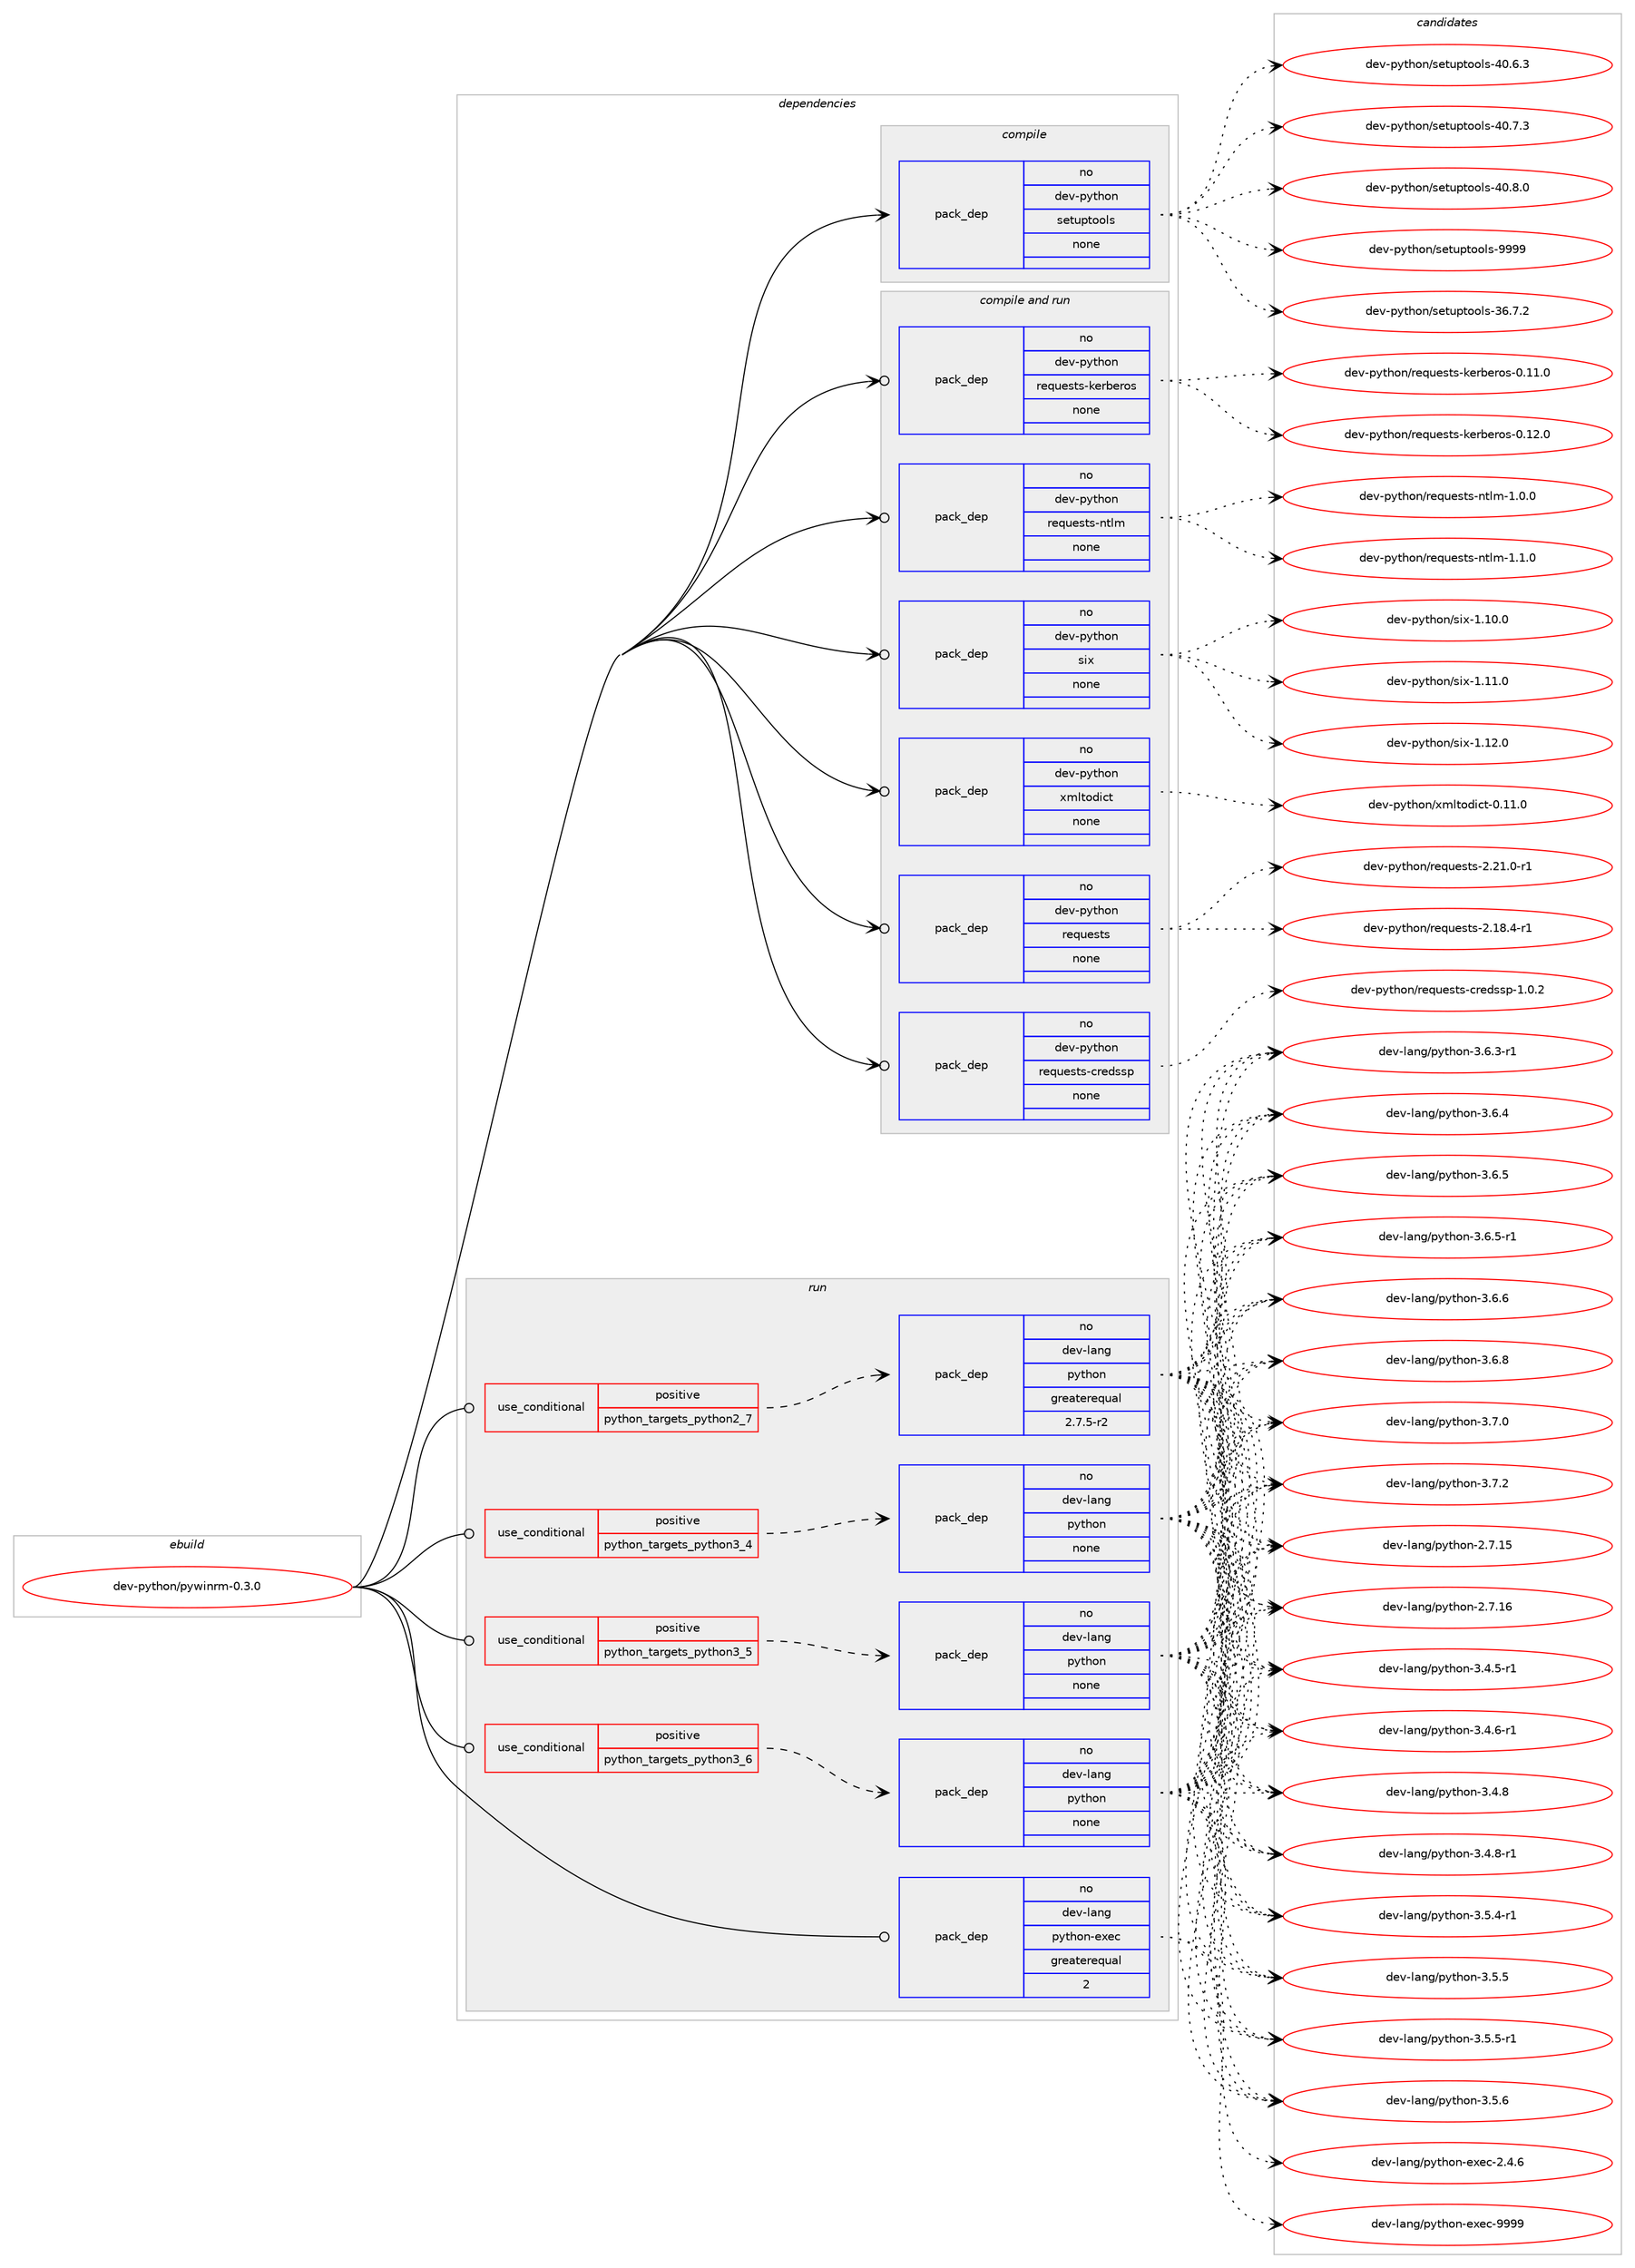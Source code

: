 digraph prolog {

# *************
# Graph options
# *************

newrank=true;
concentrate=true;
compound=true;
graph [rankdir=LR,fontname=Helvetica,fontsize=10,ranksep=1.5];#, ranksep=2.5, nodesep=0.2];
edge  [arrowhead=vee];
node  [fontname=Helvetica,fontsize=10];

# **********
# The ebuild
# **********

subgraph cluster_leftcol {
color=gray;
rank=same;
label=<<i>ebuild</i>>;
id [label="dev-python/pywinrm-0.3.0", color=red, width=4, href="../dev-python/pywinrm-0.3.0.svg"];
}

# ****************
# The dependencies
# ****************

subgraph cluster_midcol {
color=gray;
label=<<i>dependencies</i>>;
subgraph cluster_compile {
fillcolor="#eeeeee";
style=filled;
label=<<i>compile</i>>;
subgraph pack1030951 {
dependency1437641 [label=<<TABLE BORDER="0" CELLBORDER="1" CELLSPACING="0" CELLPADDING="4" WIDTH="220"><TR><TD ROWSPAN="6" CELLPADDING="30">pack_dep</TD></TR><TR><TD WIDTH="110">no</TD></TR><TR><TD>dev-python</TD></TR><TR><TD>setuptools</TD></TR><TR><TD>none</TD></TR><TR><TD></TD></TR></TABLE>>, shape=none, color=blue];
}
id:e -> dependency1437641:w [weight=20,style="solid",arrowhead="vee"];
}
subgraph cluster_compileandrun {
fillcolor="#eeeeee";
style=filled;
label=<<i>compile and run</i>>;
subgraph pack1030952 {
dependency1437642 [label=<<TABLE BORDER="0" CELLBORDER="1" CELLSPACING="0" CELLPADDING="4" WIDTH="220"><TR><TD ROWSPAN="6" CELLPADDING="30">pack_dep</TD></TR><TR><TD WIDTH="110">no</TD></TR><TR><TD>dev-python</TD></TR><TR><TD>requests</TD></TR><TR><TD>none</TD></TR><TR><TD></TD></TR></TABLE>>, shape=none, color=blue];
}
id:e -> dependency1437642:w [weight=20,style="solid",arrowhead="odotvee"];
subgraph pack1030953 {
dependency1437643 [label=<<TABLE BORDER="0" CELLBORDER="1" CELLSPACING="0" CELLPADDING="4" WIDTH="220"><TR><TD ROWSPAN="6" CELLPADDING="30">pack_dep</TD></TR><TR><TD WIDTH="110">no</TD></TR><TR><TD>dev-python</TD></TR><TR><TD>requests-credssp</TD></TR><TR><TD>none</TD></TR><TR><TD></TD></TR></TABLE>>, shape=none, color=blue];
}
id:e -> dependency1437643:w [weight=20,style="solid",arrowhead="odotvee"];
subgraph pack1030954 {
dependency1437644 [label=<<TABLE BORDER="0" CELLBORDER="1" CELLSPACING="0" CELLPADDING="4" WIDTH="220"><TR><TD ROWSPAN="6" CELLPADDING="30">pack_dep</TD></TR><TR><TD WIDTH="110">no</TD></TR><TR><TD>dev-python</TD></TR><TR><TD>requests-kerberos</TD></TR><TR><TD>none</TD></TR><TR><TD></TD></TR></TABLE>>, shape=none, color=blue];
}
id:e -> dependency1437644:w [weight=20,style="solid",arrowhead="odotvee"];
subgraph pack1030955 {
dependency1437645 [label=<<TABLE BORDER="0" CELLBORDER="1" CELLSPACING="0" CELLPADDING="4" WIDTH="220"><TR><TD ROWSPAN="6" CELLPADDING="30">pack_dep</TD></TR><TR><TD WIDTH="110">no</TD></TR><TR><TD>dev-python</TD></TR><TR><TD>requests-ntlm</TD></TR><TR><TD>none</TD></TR><TR><TD></TD></TR></TABLE>>, shape=none, color=blue];
}
id:e -> dependency1437645:w [weight=20,style="solid",arrowhead="odotvee"];
subgraph pack1030956 {
dependency1437646 [label=<<TABLE BORDER="0" CELLBORDER="1" CELLSPACING="0" CELLPADDING="4" WIDTH="220"><TR><TD ROWSPAN="6" CELLPADDING="30">pack_dep</TD></TR><TR><TD WIDTH="110">no</TD></TR><TR><TD>dev-python</TD></TR><TR><TD>six</TD></TR><TR><TD>none</TD></TR><TR><TD></TD></TR></TABLE>>, shape=none, color=blue];
}
id:e -> dependency1437646:w [weight=20,style="solid",arrowhead="odotvee"];
subgraph pack1030957 {
dependency1437647 [label=<<TABLE BORDER="0" CELLBORDER="1" CELLSPACING="0" CELLPADDING="4" WIDTH="220"><TR><TD ROWSPAN="6" CELLPADDING="30">pack_dep</TD></TR><TR><TD WIDTH="110">no</TD></TR><TR><TD>dev-python</TD></TR><TR><TD>xmltodict</TD></TR><TR><TD>none</TD></TR><TR><TD></TD></TR></TABLE>>, shape=none, color=blue];
}
id:e -> dependency1437647:w [weight=20,style="solid",arrowhead="odotvee"];
}
subgraph cluster_run {
fillcolor="#eeeeee";
style=filled;
label=<<i>run</i>>;
subgraph cond383331 {
dependency1437648 [label=<<TABLE BORDER="0" CELLBORDER="1" CELLSPACING="0" CELLPADDING="4"><TR><TD ROWSPAN="3" CELLPADDING="10">use_conditional</TD></TR><TR><TD>positive</TD></TR><TR><TD>python_targets_python2_7</TD></TR></TABLE>>, shape=none, color=red];
subgraph pack1030958 {
dependency1437649 [label=<<TABLE BORDER="0" CELLBORDER="1" CELLSPACING="0" CELLPADDING="4" WIDTH="220"><TR><TD ROWSPAN="6" CELLPADDING="30">pack_dep</TD></TR><TR><TD WIDTH="110">no</TD></TR><TR><TD>dev-lang</TD></TR><TR><TD>python</TD></TR><TR><TD>greaterequal</TD></TR><TR><TD>2.7.5-r2</TD></TR></TABLE>>, shape=none, color=blue];
}
dependency1437648:e -> dependency1437649:w [weight=20,style="dashed",arrowhead="vee"];
}
id:e -> dependency1437648:w [weight=20,style="solid",arrowhead="odot"];
subgraph cond383332 {
dependency1437650 [label=<<TABLE BORDER="0" CELLBORDER="1" CELLSPACING="0" CELLPADDING="4"><TR><TD ROWSPAN="3" CELLPADDING="10">use_conditional</TD></TR><TR><TD>positive</TD></TR><TR><TD>python_targets_python3_4</TD></TR></TABLE>>, shape=none, color=red];
subgraph pack1030959 {
dependency1437651 [label=<<TABLE BORDER="0" CELLBORDER="1" CELLSPACING="0" CELLPADDING="4" WIDTH="220"><TR><TD ROWSPAN="6" CELLPADDING="30">pack_dep</TD></TR><TR><TD WIDTH="110">no</TD></TR><TR><TD>dev-lang</TD></TR><TR><TD>python</TD></TR><TR><TD>none</TD></TR><TR><TD></TD></TR></TABLE>>, shape=none, color=blue];
}
dependency1437650:e -> dependency1437651:w [weight=20,style="dashed",arrowhead="vee"];
}
id:e -> dependency1437650:w [weight=20,style="solid",arrowhead="odot"];
subgraph cond383333 {
dependency1437652 [label=<<TABLE BORDER="0" CELLBORDER="1" CELLSPACING="0" CELLPADDING="4"><TR><TD ROWSPAN="3" CELLPADDING="10">use_conditional</TD></TR><TR><TD>positive</TD></TR><TR><TD>python_targets_python3_5</TD></TR></TABLE>>, shape=none, color=red];
subgraph pack1030960 {
dependency1437653 [label=<<TABLE BORDER="0" CELLBORDER="1" CELLSPACING="0" CELLPADDING="4" WIDTH="220"><TR><TD ROWSPAN="6" CELLPADDING="30">pack_dep</TD></TR><TR><TD WIDTH="110">no</TD></TR><TR><TD>dev-lang</TD></TR><TR><TD>python</TD></TR><TR><TD>none</TD></TR><TR><TD></TD></TR></TABLE>>, shape=none, color=blue];
}
dependency1437652:e -> dependency1437653:w [weight=20,style="dashed",arrowhead="vee"];
}
id:e -> dependency1437652:w [weight=20,style="solid",arrowhead="odot"];
subgraph cond383334 {
dependency1437654 [label=<<TABLE BORDER="0" CELLBORDER="1" CELLSPACING="0" CELLPADDING="4"><TR><TD ROWSPAN="3" CELLPADDING="10">use_conditional</TD></TR><TR><TD>positive</TD></TR><TR><TD>python_targets_python3_6</TD></TR></TABLE>>, shape=none, color=red];
subgraph pack1030961 {
dependency1437655 [label=<<TABLE BORDER="0" CELLBORDER="1" CELLSPACING="0" CELLPADDING="4" WIDTH="220"><TR><TD ROWSPAN="6" CELLPADDING="30">pack_dep</TD></TR><TR><TD WIDTH="110">no</TD></TR><TR><TD>dev-lang</TD></TR><TR><TD>python</TD></TR><TR><TD>none</TD></TR><TR><TD></TD></TR></TABLE>>, shape=none, color=blue];
}
dependency1437654:e -> dependency1437655:w [weight=20,style="dashed",arrowhead="vee"];
}
id:e -> dependency1437654:w [weight=20,style="solid",arrowhead="odot"];
subgraph pack1030962 {
dependency1437656 [label=<<TABLE BORDER="0" CELLBORDER="1" CELLSPACING="0" CELLPADDING="4" WIDTH="220"><TR><TD ROWSPAN="6" CELLPADDING="30">pack_dep</TD></TR><TR><TD WIDTH="110">no</TD></TR><TR><TD>dev-lang</TD></TR><TR><TD>python-exec</TD></TR><TR><TD>greaterequal</TD></TR><TR><TD>2</TD></TR></TABLE>>, shape=none, color=blue];
}
id:e -> dependency1437656:w [weight=20,style="solid",arrowhead="odot"];
}
}

# **************
# The candidates
# **************

subgraph cluster_choices {
rank=same;
color=gray;
label=<<i>candidates</i>>;

subgraph choice1030951 {
color=black;
nodesep=1;
choice100101118451121211161041111104711510111611711211611111110811545515446554650 [label="dev-python/setuptools-36.7.2", color=red, width=4,href="../dev-python/setuptools-36.7.2.svg"];
choice100101118451121211161041111104711510111611711211611111110811545524846544651 [label="dev-python/setuptools-40.6.3", color=red, width=4,href="../dev-python/setuptools-40.6.3.svg"];
choice100101118451121211161041111104711510111611711211611111110811545524846554651 [label="dev-python/setuptools-40.7.3", color=red, width=4,href="../dev-python/setuptools-40.7.3.svg"];
choice100101118451121211161041111104711510111611711211611111110811545524846564648 [label="dev-python/setuptools-40.8.0", color=red, width=4,href="../dev-python/setuptools-40.8.0.svg"];
choice10010111845112121116104111110471151011161171121161111111081154557575757 [label="dev-python/setuptools-9999", color=red, width=4,href="../dev-python/setuptools-9999.svg"];
dependency1437641:e -> choice100101118451121211161041111104711510111611711211611111110811545515446554650:w [style=dotted,weight="100"];
dependency1437641:e -> choice100101118451121211161041111104711510111611711211611111110811545524846544651:w [style=dotted,weight="100"];
dependency1437641:e -> choice100101118451121211161041111104711510111611711211611111110811545524846554651:w [style=dotted,weight="100"];
dependency1437641:e -> choice100101118451121211161041111104711510111611711211611111110811545524846564648:w [style=dotted,weight="100"];
dependency1437641:e -> choice10010111845112121116104111110471151011161171121161111111081154557575757:w [style=dotted,weight="100"];
}
subgraph choice1030952 {
color=black;
nodesep=1;
choice1001011184511212111610411111047114101113117101115116115455046495646524511449 [label="dev-python/requests-2.18.4-r1", color=red, width=4,href="../dev-python/requests-2.18.4-r1.svg"];
choice1001011184511212111610411111047114101113117101115116115455046504946484511449 [label="dev-python/requests-2.21.0-r1", color=red, width=4,href="../dev-python/requests-2.21.0-r1.svg"];
dependency1437642:e -> choice1001011184511212111610411111047114101113117101115116115455046495646524511449:w [style=dotted,weight="100"];
dependency1437642:e -> choice1001011184511212111610411111047114101113117101115116115455046504946484511449:w [style=dotted,weight="100"];
}
subgraph choice1030953 {
color=black;
nodesep=1;
choice10010111845112121116104111110471141011131171011151161154599114101100115115112454946484650 [label="dev-python/requests-credssp-1.0.2", color=red, width=4,href="../dev-python/requests-credssp-1.0.2.svg"];
dependency1437643:e -> choice10010111845112121116104111110471141011131171011151161154599114101100115115112454946484650:w [style=dotted,weight="100"];
}
subgraph choice1030954 {
color=black;
nodesep=1;
choice1001011184511212111610411111047114101113117101115116115451071011149810111411111545484649494648 [label="dev-python/requests-kerberos-0.11.0", color=red, width=4,href="../dev-python/requests-kerberos-0.11.0.svg"];
choice1001011184511212111610411111047114101113117101115116115451071011149810111411111545484649504648 [label="dev-python/requests-kerberos-0.12.0", color=red, width=4,href="../dev-python/requests-kerberos-0.12.0.svg"];
dependency1437644:e -> choice1001011184511212111610411111047114101113117101115116115451071011149810111411111545484649494648:w [style=dotted,weight="100"];
dependency1437644:e -> choice1001011184511212111610411111047114101113117101115116115451071011149810111411111545484649504648:w [style=dotted,weight="100"];
}
subgraph choice1030955 {
color=black;
nodesep=1;
choice100101118451121211161041111104711410111311710111511611545110116108109454946484648 [label="dev-python/requests-ntlm-1.0.0", color=red, width=4,href="../dev-python/requests-ntlm-1.0.0.svg"];
choice100101118451121211161041111104711410111311710111511611545110116108109454946494648 [label="dev-python/requests-ntlm-1.1.0", color=red, width=4,href="../dev-python/requests-ntlm-1.1.0.svg"];
dependency1437645:e -> choice100101118451121211161041111104711410111311710111511611545110116108109454946484648:w [style=dotted,weight="100"];
dependency1437645:e -> choice100101118451121211161041111104711410111311710111511611545110116108109454946494648:w [style=dotted,weight="100"];
}
subgraph choice1030956 {
color=black;
nodesep=1;
choice100101118451121211161041111104711510512045494649484648 [label="dev-python/six-1.10.0", color=red, width=4,href="../dev-python/six-1.10.0.svg"];
choice100101118451121211161041111104711510512045494649494648 [label="dev-python/six-1.11.0", color=red, width=4,href="../dev-python/six-1.11.0.svg"];
choice100101118451121211161041111104711510512045494649504648 [label="dev-python/six-1.12.0", color=red, width=4,href="../dev-python/six-1.12.0.svg"];
dependency1437646:e -> choice100101118451121211161041111104711510512045494649484648:w [style=dotted,weight="100"];
dependency1437646:e -> choice100101118451121211161041111104711510512045494649494648:w [style=dotted,weight="100"];
dependency1437646:e -> choice100101118451121211161041111104711510512045494649504648:w [style=dotted,weight="100"];
}
subgraph choice1030957 {
color=black;
nodesep=1;
choice10010111845112121116104111110471201091081161111001059911645484649494648 [label="dev-python/xmltodict-0.11.0", color=red, width=4,href="../dev-python/xmltodict-0.11.0.svg"];
dependency1437647:e -> choice10010111845112121116104111110471201091081161111001059911645484649494648:w [style=dotted,weight="100"];
}
subgraph choice1030958 {
color=black;
nodesep=1;
choice10010111845108971101034711212111610411111045504655464953 [label="dev-lang/python-2.7.15", color=red, width=4,href="../dev-lang/python-2.7.15.svg"];
choice10010111845108971101034711212111610411111045504655464954 [label="dev-lang/python-2.7.16", color=red, width=4,href="../dev-lang/python-2.7.16.svg"];
choice1001011184510897110103471121211161041111104551465246534511449 [label="dev-lang/python-3.4.5-r1", color=red, width=4,href="../dev-lang/python-3.4.5-r1.svg"];
choice1001011184510897110103471121211161041111104551465246544511449 [label="dev-lang/python-3.4.6-r1", color=red, width=4,href="../dev-lang/python-3.4.6-r1.svg"];
choice100101118451089711010347112121116104111110455146524656 [label="dev-lang/python-3.4.8", color=red, width=4,href="../dev-lang/python-3.4.8.svg"];
choice1001011184510897110103471121211161041111104551465246564511449 [label="dev-lang/python-3.4.8-r1", color=red, width=4,href="../dev-lang/python-3.4.8-r1.svg"];
choice1001011184510897110103471121211161041111104551465346524511449 [label="dev-lang/python-3.5.4-r1", color=red, width=4,href="../dev-lang/python-3.5.4-r1.svg"];
choice100101118451089711010347112121116104111110455146534653 [label="dev-lang/python-3.5.5", color=red, width=4,href="../dev-lang/python-3.5.5.svg"];
choice1001011184510897110103471121211161041111104551465346534511449 [label="dev-lang/python-3.5.5-r1", color=red, width=4,href="../dev-lang/python-3.5.5-r1.svg"];
choice100101118451089711010347112121116104111110455146534654 [label="dev-lang/python-3.5.6", color=red, width=4,href="../dev-lang/python-3.5.6.svg"];
choice1001011184510897110103471121211161041111104551465446514511449 [label="dev-lang/python-3.6.3-r1", color=red, width=4,href="../dev-lang/python-3.6.3-r1.svg"];
choice100101118451089711010347112121116104111110455146544652 [label="dev-lang/python-3.6.4", color=red, width=4,href="../dev-lang/python-3.6.4.svg"];
choice100101118451089711010347112121116104111110455146544653 [label="dev-lang/python-3.6.5", color=red, width=4,href="../dev-lang/python-3.6.5.svg"];
choice1001011184510897110103471121211161041111104551465446534511449 [label="dev-lang/python-3.6.5-r1", color=red, width=4,href="../dev-lang/python-3.6.5-r1.svg"];
choice100101118451089711010347112121116104111110455146544654 [label="dev-lang/python-3.6.6", color=red, width=4,href="../dev-lang/python-3.6.6.svg"];
choice100101118451089711010347112121116104111110455146544656 [label="dev-lang/python-3.6.8", color=red, width=4,href="../dev-lang/python-3.6.8.svg"];
choice100101118451089711010347112121116104111110455146554648 [label="dev-lang/python-3.7.0", color=red, width=4,href="../dev-lang/python-3.7.0.svg"];
choice100101118451089711010347112121116104111110455146554650 [label="dev-lang/python-3.7.2", color=red, width=4,href="../dev-lang/python-3.7.2.svg"];
dependency1437649:e -> choice10010111845108971101034711212111610411111045504655464953:w [style=dotted,weight="100"];
dependency1437649:e -> choice10010111845108971101034711212111610411111045504655464954:w [style=dotted,weight="100"];
dependency1437649:e -> choice1001011184510897110103471121211161041111104551465246534511449:w [style=dotted,weight="100"];
dependency1437649:e -> choice1001011184510897110103471121211161041111104551465246544511449:w [style=dotted,weight="100"];
dependency1437649:e -> choice100101118451089711010347112121116104111110455146524656:w [style=dotted,weight="100"];
dependency1437649:e -> choice1001011184510897110103471121211161041111104551465246564511449:w [style=dotted,weight="100"];
dependency1437649:e -> choice1001011184510897110103471121211161041111104551465346524511449:w [style=dotted,weight="100"];
dependency1437649:e -> choice100101118451089711010347112121116104111110455146534653:w [style=dotted,weight="100"];
dependency1437649:e -> choice1001011184510897110103471121211161041111104551465346534511449:w [style=dotted,weight="100"];
dependency1437649:e -> choice100101118451089711010347112121116104111110455146534654:w [style=dotted,weight="100"];
dependency1437649:e -> choice1001011184510897110103471121211161041111104551465446514511449:w [style=dotted,weight="100"];
dependency1437649:e -> choice100101118451089711010347112121116104111110455146544652:w [style=dotted,weight="100"];
dependency1437649:e -> choice100101118451089711010347112121116104111110455146544653:w [style=dotted,weight="100"];
dependency1437649:e -> choice1001011184510897110103471121211161041111104551465446534511449:w [style=dotted,weight="100"];
dependency1437649:e -> choice100101118451089711010347112121116104111110455146544654:w [style=dotted,weight="100"];
dependency1437649:e -> choice100101118451089711010347112121116104111110455146544656:w [style=dotted,weight="100"];
dependency1437649:e -> choice100101118451089711010347112121116104111110455146554648:w [style=dotted,weight="100"];
dependency1437649:e -> choice100101118451089711010347112121116104111110455146554650:w [style=dotted,weight="100"];
}
subgraph choice1030959 {
color=black;
nodesep=1;
choice10010111845108971101034711212111610411111045504655464953 [label="dev-lang/python-2.7.15", color=red, width=4,href="../dev-lang/python-2.7.15.svg"];
choice10010111845108971101034711212111610411111045504655464954 [label="dev-lang/python-2.7.16", color=red, width=4,href="../dev-lang/python-2.7.16.svg"];
choice1001011184510897110103471121211161041111104551465246534511449 [label="dev-lang/python-3.4.5-r1", color=red, width=4,href="../dev-lang/python-3.4.5-r1.svg"];
choice1001011184510897110103471121211161041111104551465246544511449 [label="dev-lang/python-3.4.6-r1", color=red, width=4,href="../dev-lang/python-3.4.6-r1.svg"];
choice100101118451089711010347112121116104111110455146524656 [label="dev-lang/python-3.4.8", color=red, width=4,href="../dev-lang/python-3.4.8.svg"];
choice1001011184510897110103471121211161041111104551465246564511449 [label="dev-lang/python-3.4.8-r1", color=red, width=4,href="../dev-lang/python-3.4.8-r1.svg"];
choice1001011184510897110103471121211161041111104551465346524511449 [label="dev-lang/python-3.5.4-r1", color=red, width=4,href="../dev-lang/python-3.5.4-r1.svg"];
choice100101118451089711010347112121116104111110455146534653 [label="dev-lang/python-3.5.5", color=red, width=4,href="../dev-lang/python-3.5.5.svg"];
choice1001011184510897110103471121211161041111104551465346534511449 [label="dev-lang/python-3.5.5-r1", color=red, width=4,href="../dev-lang/python-3.5.5-r1.svg"];
choice100101118451089711010347112121116104111110455146534654 [label="dev-lang/python-3.5.6", color=red, width=4,href="../dev-lang/python-3.5.6.svg"];
choice1001011184510897110103471121211161041111104551465446514511449 [label="dev-lang/python-3.6.3-r1", color=red, width=4,href="../dev-lang/python-3.6.3-r1.svg"];
choice100101118451089711010347112121116104111110455146544652 [label="dev-lang/python-3.6.4", color=red, width=4,href="../dev-lang/python-3.6.4.svg"];
choice100101118451089711010347112121116104111110455146544653 [label="dev-lang/python-3.6.5", color=red, width=4,href="../dev-lang/python-3.6.5.svg"];
choice1001011184510897110103471121211161041111104551465446534511449 [label="dev-lang/python-3.6.5-r1", color=red, width=4,href="../dev-lang/python-3.6.5-r1.svg"];
choice100101118451089711010347112121116104111110455146544654 [label="dev-lang/python-3.6.6", color=red, width=4,href="../dev-lang/python-3.6.6.svg"];
choice100101118451089711010347112121116104111110455146544656 [label="dev-lang/python-3.6.8", color=red, width=4,href="../dev-lang/python-3.6.8.svg"];
choice100101118451089711010347112121116104111110455146554648 [label="dev-lang/python-3.7.0", color=red, width=4,href="../dev-lang/python-3.7.0.svg"];
choice100101118451089711010347112121116104111110455146554650 [label="dev-lang/python-3.7.2", color=red, width=4,href="../dev-lang/python-3.7.2.svg"];
dependency1437651:e -> choice10010111845108971101034711212111610411111045504655464953:w [style=dotted,weight="100"];
dependency1437651:e -> choice10010111845108971101034711212111610411111045504655464954:w [style=dotted,weight="100"];
dependency1437651:e -> choice1001011184510897110103471121211161041111104551465246534511449:w [style=dotted,weight="100"];
dependency1437651:e -> choice1001011184510897110103471121211161041111104551465246544511449:w [style=dotted,weight="100"];
dependency1437651:e -> choice100101118451089711010347112121116104111110455146524656:w [style=dotted,weight="100"];
dependency1437651:e -> choice1001011184510897110103471121211161041111104551465246564511449:w [style=dotted,weight="100"];
dependency1437651:e -> choice1001011184510897110103471121211161041111104551465346524511449:w [style=dotted,weight="100"];
dependency1437651:e -> choice100101118451089711010347112121116104111110455146534653:w [style=dotted,weight="100"];
dependency1437651:e -> choice1001011184510897110103471121211161041111104551465346534511449:w [style=dotted,weight="100"];
dependency1437651:e -> choice100101118451089711010347112121116104111110455146534654:w [style=dotted,weight="100"];
dependency1437651:e -> choice1001011184510897110103471121211161041111104551465446514511449:w [style=dotted,weight="100"];
dependency1437651:e -> choice100101118451089711010347112121116104111110455146544652:w [style=dotted,weight="100"];
dependency1437651:e -> choice100101118451089711010347112121116104111110455146544653:w [style=dotted,weight="100"];
dependency1437651:e -> choice1001011184510897110103471121211161041111104551465446534511449:w [style=dotted,weight="100"];
dependency1437651:e -> choice100101118451089711010347112121116104111110455146544654:w [style=dotted,weight="100"];
dependency1437651:e -> choice100101118451089711010347112121116104111110455146544656:w [style=dotted,weight="100"];
dependency1437651:e -> choice100101118451089711010347112121116104111110455146554648:w [style=dotted,weight="100"];
dependency1437651:e -> choice100101118451089711010347112121116104111110455146554650:w [style=dotted,weight="100"];
}
subgraph choice1030960 {
color=black;
nodesep=1;
choice10010111845108971101034711212111610411111045504655464953 [label="dev-lang/python-2.7.15", color=red, width=4,href="../dev-lang/python-2.7.15.svg"];
choice10010111845108971101034711212111610411111045504655464954 [label="dev-lang/python-2.7.16", color=red, width=4,href="../dev-lang/python-2.7.16.svg"];
choice1001011184510897110103471121211161041111104551465246534511449 [label="dev-lang/python-3.4.5-r1", color=red, width=4,href="../dev-lang/python-3.4.5-r1.svg"];
choice1001011184510897110103471121211161041111104551465246544511449 [label="dev-lang/python-3.4.6-r1", color=red, width=4,href="../dev-lang/python-3.4.6-r1.svg"];
choice100101118451089711010347112121116104111110455146524656 [label="dev-lang/python-3.4.8", color=red, width=4,href="../dev-lang/python-3.4.8.svg"];
choice1001011184510897110103471121211161041111104551465246564511449 [label="dev-lang/python-3.4.8-r1", color=red, width=4,href="../dev-lang/python-3.4.8-r1.svg"];
choice1001011184510897110103471121211161041111104551465346524511449 [label="dev-lang/python-3.5.4-r1", color=red, width=4,href="../dev-lang/python-3.5.4-r1.svg"];
choice100101118451089711010347112121116104111110455146534653 [label="dev-lang/python-3.5.5", color=red, width=4,href="../dev-lang/python-3.5.5.svg"];
choice1001011184510897110103471121211161041111104551465346534511449 [label="dev-lang/python-3.5.5-r1", color=red, width=4,href="../dev-lang/python-3.5.5-r1.svg"];
choice100101118451089711010347112121116104111110455146534654 [label="dev-lang/python-3.5.6", color=red, width=4,href="../dev-lang/python-3.5.6.svg"];
choice1001011184510897110103471121211161041111104551465446514511449 [label="dev-lang/python-3.6.3-r1", color=red, width=4,href="../dev-lang/python-3.6.3-r1.svg"];
choice100101118451089711010347112121116104111110455146544652 [label="dev-lang/python-3.6.4", color=red, width=4,href="../dev-lang/python-3.6.4.svg"];
choice100101118451089711010347112121116104111110455146544653 [label="dev-lang/python-3.6.5", color=red, width=4,href="../dev-lang/python-3.6.5.svg"];
choice1001011184510897110103471121211161041111104551465446534511449 [label="dev-lang/python-3.6.5-r1", color=red, width=4,href="../dev-lang/python-3.6.5-r1.svg"];
choice100101118451089711010347112121116104111110455146544654 [label="dev-lang/python-3.6.6", color=red, width=4,href="../dev-lang/python-3.6.6.svg"];
choice100101118451089711010347112121116104111110455146544656 [label="dev-lang/python-3.6.8", color=red, width=4,href="../dev-lang/python-3.6.8.svg"];
choice100101118451089711010347112121116104111110455146554648 [label="dev-lang/python-3.7.0", color=red, width=4,href="../dev-lang/python-3.7.0.svg"];
choice100101118451089711010347112121116104111110455146554650 [label="dev-lang/python-3.7.2", color=red, width=4,href="../dev-lang/python-3.7.2.svg"];
dependency1437653:e -> choice10010111845108971101034711212111610411111045504655464953:w [style=dotted,weight="100"];
dependency1437653:e -> choice10010111845108971101034711212111610411111045504655464954:w [style=dotted,weight="100"];
dependency1437653:e -> choice1001011184510897110103471121211161041111104551465246534511449:w [style=dotted,weight="100"];
dependency1437653:e -> choice1001011184510897110103471121211161041111104551465246544511449:w [style=dotted,weight="100"];
dependency1437653:e -> choice100101118451089711010347112121116104111110455146524656:w [style=dotted,weight="100"];
dependency1437653:e -> choice1001011184510897110103471121211161041111104551465246564511449:w [style=dotted,weight="100"];
dependency1437653:e -> choice1001011184510897110103471121211161041111104551465346524511449:w [style=dotted,weight="100"];
dependency1437653:e -> choice100101118451089711010347112121116104111110455146534653:w [style=dotted,weight="100"];
dependency1437653:e -> choice1001011184510897110103471121211161041111104551465346534511449:w [style=dotted,weight="100"];
dependency1437653:e -> choice100101118451089711010347112121116104111110455146534654:w [style=dotted,weight="100"];
dependency1437653:e -> choice1001011184510897110103471121211161041111104551465446514511449:w [style=dotted,weight="100"];
dependency1437653:e -> choice100101118451089711010347112121116104111110455146544652:w [style=dotted,weight="100"];
dependency1437653:e -> choice100101118451089711010347112121116104111110455146544653:w [style=dotted,weight="100"];
dependency1437653:e -> choice1001011184510897110103471121211161041111104551465446534511449:w [style=dotted,weight="100"];
dependency1437653:e -> choice100101118451089711010347112121116104111110455146544654:w [style=dotted,weight="100"];
dependency1437653:e -> choice100101118451089711010347112121116104111110455146544656:w [style=dotted,weight="100"];
dependency1437653:e -> choice100101118451089711010347112121116104111110455146554648:w [style=dotted,weight="100"];
dependency1437653:e -> choice100101118451089711010347112121116104111110455146554650:w [style=dotted,weight="100"];
}
subgraph choice1030961 {
color=black;
nodesep=1;
choice10010111845108971101034711212111610411111045504655464953 [label="dev-lang/python-2.7.15", color=red, width=4,href="../dev-lang/python-2.7.15.svg"];
choice10010111845108971101034711212111610411111045504655464954 [label="dev-lang/python-2.7.16", color=red, width=4,href="../dev-lang/python-2.7.16.svg"];
choice1001011184510897110103471121211161041111104551465246534511449 [label="dev-lang/python-3.4.5-r1", color=red, width=4,href="../dev-lang/python-3.4.5-r1.svg"];
choice1001011184510897110103471121211161041111104551465246544511449 [label="dev-lang/python-3.4.6-r1", color=red, width=4,href="../dev-lang/python-3.4.6-r1.svg"];
choice100101118451089711010347112121116104111110455146524656 [label="dev-lang/python-3.4.8", color=red, width=4,href="../dev-lang/python-3.4.8.svg"];
choice1001011184510897110103471121211161041111104551465246564511449 [label="dev-lang/python-3.4.8-r1", color=red, width=4,href="../dev-lang/python-3.4.8-r1.svg"];
choice1001011184510897110103471121211161041111104551465346524511449 [label="dev-lang/python-3.5.4-r1", color=red, width=4,href="../dev-lang/python-3.5.4-r1.svg"];
choice100101118451089711010347112121116104111110455146534653 [label="dev-lang/python-3.5.5", color=red, width=4,href="../dev-lang/python-3.5.5.svg"];
choice1001011184510897110103471121211161041111104551465346534511449 [label="dev-lang/python-3.5.5-r1", color=red, width=4,href="../dev-lang/python-3.5.5-r1.svg"];
choice100101118451089711010347112121116104111110455146534654 [label="dev-lang/python-3.5.6", color=red, width=4,href="../dev-lang/python-3.5.6.svg"];
choice1001011184510897110103471121211161041111104551465446514511449 [label="dev-lang/python-3.6.3-r1", color=red, width=4,href="../dev-lang/python-3.6.3-r1.svg"];
choice100101118451089711010347112121116104111110455146544652 [label="dev-lang/python-3.6.4", color=red, width=4,href="../dev-lang/python-3.6.4.svg"];
choice100101118451089711010347112121116104111110455146544653 [label="dev-lang/python-3.6.5", color=red, width=4,href="../dev-lang/python-3.6.5.svg"];
choice1001011184510897110103471121211161041111104551465446534511449 [label="dev-lang/python-3.6.5-r1", color=red, width=4,href="../dev-lang/python-3.6.5-r1.svg"];
choice100101118451089711010347112121116104111110455146544654 [label="dev-lang/python-3.6.6", color=red, width=4,href="../dev-lang/python-3.6.6.svg"];
choice100101118451089711010347112121116104111110455146544656 [label="dev-lang/python-3.6.8", color=red, width=4,href="../dev-lang/python-3.6.8.svg"];
choice100101118451089711010347112121116104111110455146554648 [label="dev-lang/python-3.7.0", color=red, width=4,href="../dev-lang/python-3.7.0.svg"];
choice100101118451089711010347112121116104111110455146554650 [label="dev-lang/python-3.7.2", color=red, width=4,href="../dev-lang/python-3.7.2.svg"];
dependency1437655:e -> choice10010111845108971101034711212111610411111045504655464953:w [style=dotted,weight="100"];
dependency1437655:e -> choice10010111845108971101034711212111610411111045504655464954:w [style=dotted,weight="100"];
dependency1437655:e -> choice1001011184510897110103471121211161041111104551465246534511449:w [style=dotted,weight="100"];
dependency1437655:e -> choice1001011184510897110103471121211161041111104551465246544511449:w [style=dotted,weight="100"];
dependency1437655:e -> choice100101118451089711010347112121116104111110455146524656:w [style=dotted,weight="100"];
dependency1437655:e -> choice1001011184510897110103471121211161041111104551465246564511449:w [style=dotted,weight="100"];
dependency1437655:e -> choice1001011184510897110103471121211161041111104551465346524511449:w [style=dotted,weight="100"];
dependency1437655:e -> choice100101118451089711010347112121116104111110455146534653:w [style=dotted,weight="100"];
dependency1437655:e -> choice1001011184510897110103471121211161041111104551465346534511449:w [style=dotted,weight="100"];
dependency1437655:e -> choice100101118451089711010347112121116104111110455146534654:w [style=dotted,weight="100"];
dependency1437655:e -> choice1001011184510897110103471121211161041111104551465446514511449:w [style=dotted,weight="100"];
dependency1437655:e -> choice100101118451089711010347112121116104111110455146544652:w [style=dotted,weight="100"];
dependency1437655:e -> choice100101118451089711010347112121116104111110455146544653:w [style=dotted,weight="100"];
dependency1437655:e -> choice1001011184510897110103471121211161041111104551465446534511449:w [style=dotted,weight="100"];
dependency1437655:e -> choice100101118451089711010347112121116104111110455146544654:w [style=dotted,weight="100"];
dependency1437655:e -> choice100101118451089711010347112121116104111110455146544656:w [style=dotted,weight="100"];
dependency1437655:e -> choice100101118451089711010347112121116104111110455146554648:w [style=dotted,weight="100"];
dependency1437655:e -> choice100101118451089711010347112121116104111110455146554650:w [style=dotted,weight="100"];
}
subgraph choice1030962 {
color=black;
nodesep=1;
choice1001011184510897110103471121211161041111104510112010199455046524654 [label="dev-lang/python-exec-2.4.6", color=red, width=4,href="../dev-lang/python-exec-2.4.6.svg"];
choice10010111845108971101034711212111610411111045101120101994557575757 [label="dev-lang/python-exec-9999", color=red, width=4,href="../dev-lang/python-exec-9999.svg"];
dependency1437656:e -> choice1001011184510897110103471121211161041111104510112010199455046524654:w [style=dotted,weight="100"];
dependency1437656:e -> choice10010111845108971101034711212111610411111045101120101994557575757:w [style=dotted,weight="100"];
}
}

}
